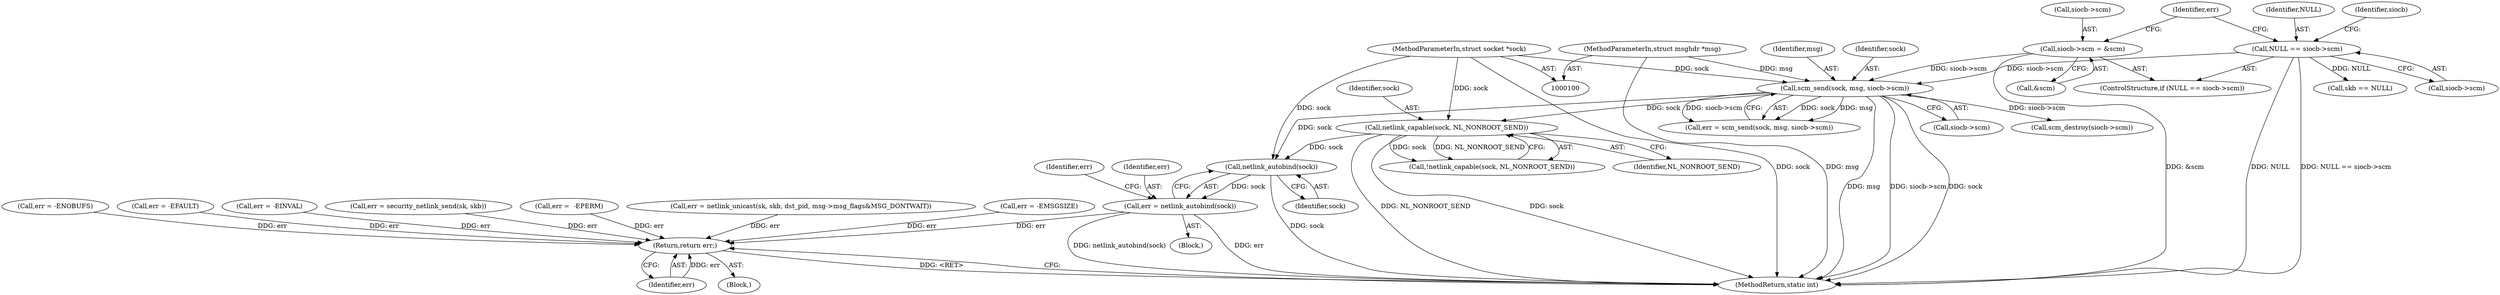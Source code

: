 digraph "0_linux_e0e3cea46d31d23dc40df0a49a7a2c04fe8edfea@pointer" {
"1000227" [label="(Call,netlink_autobind(sock))"];
"1000156" [label="(Call,scm_send(sock, msg, siocb->scm))"];
"1000102" [label="(MethodParameterIn,struct socket *sock)"];
"1000103" [label="(MethodParameterIn,struct msghdr *msg)"];
"1000148" [label="(Call,siocb->scm = &scm)"];
"1000143" [label="(Call,NULL == siocb->scm)"];
"1000203" [label="(Call,netlink_capable(sock, NL_NONROOT_SEND))"];
"1000225" [label="(Call,err = netlink_autobind(sock))"];
"1000342" [label="(Return,return err;)"];
"1000301" [label="(Call,err = security_netlink_send(sk, skb))"];
"1000195" [label="(Call,err =  -EPERM)"];
"1000204" [label="(Identifier,sock)"];
"1000342" [label="(Return,return err;)"];
"1000228" [label="(Identifier,sock)"];
"1000157" [label="(Identifier,sock)"];
"1000230" [label="(Identifier,err)"];
"1000343" [label="(Identifier,err)"];
"1000225" [label="(Call,err = netlink_autobind(sock))"];
"1000148" [label="(Call,siocb->scm = &scm)"];
"1000158" [label="(Identifier,msg)"];
"1000255" [label="(Call,skb == NULL)"];
"1000326" [label="(Call,err = netlink_unicast(sk, skb, dst_pid, msg->msg_flags&MSG_DONTWAIT))"];
"1000145" [label="(Call,siocb->scm)"];
"1000232" [label="(Call,err = -EMSGSIZE)"];
"1000103" [label="(MethodParameterIn,struct msghdr *msg)"];
"1000105" [label="(Block,)"];
"1000245" [label="(Call,err = -ENOBUFS)"];
"1000202" [label="(Call,!netlink_capable(sock, NL_NONROOT_SEND))"];
"1000205" [label="(Identifier,NL_NONROOT_SEND)"];
"1000150" [label="(Identifier,siocb)"];
"1000156" [label="(Call,scm_send(sock, msg, siocb->scm))"];
"1000284" [label="(Call,err = -EFAULT)"];
"1000102" [label="(MethodParameterIn,struct socket *sock)"];
"1000227" [label="(Call,netlink_autobind(sock))"];
"1000149" [label="(Call,siocb->scm)"];
"1000144" [label="(Identifier,NULL)"];
"1000142" [label="(ControlStructure,if (NULL == siocb->scm))"];
"1000159" [label="(Call,siocb->scm)"];
"1000226" [label="(Identifier,err)"];
"1000344" [label="(MethodReturn,static int)"];
"1000338" [label="(Call,scm_destroy(siocb->scm))"];
"1000154" [label="(Call,err = scm_send(sock, msg, siocb->scm))"];
"1000155" [label="(Identifier,err)"];
"1000224" [label="(Block,)"];
"1000203" [label="(Call,netlink_capable(sock, NL_NONROOT_SEND))"];
"1000152" [label="(Call,&scm)"];
"1000143" [label="(Call,NULL == siocb->scm)"];
"1000173" [label="(Call,err = -EINVAL)"];
"1000227" -> "1000225"  [label="AST: "];
"1000227" -> "1000228"  [label="CFG: "];
"1000228" -> "1000227"  [label="AST: "];
"1000225" -> "1000227"  [label="CFG: "];
"1000227" -> "1000344"  [label="DDG: sock"];
"1000227" -> "1000225"  [label="DDG: sock"];
"1000156" -> "1000227"  [label="DDG: sock"];
"1000203" -> "1000227"  [label="DDG: sock"];
"1000102" -> "1000227"  [label="DDG: sock"];
"1000156" -> "1000154"  [label="AST: "];
"1000156" -> "1000159"  [label="CFG: "];
"1000157" -> "1000156"  [label="AST: "];
"1000158" -> "1000156"  [label="AST: "];
"1000159" -> "1000156"  [label="AST: "];
"1000154" -> "1000156"  [label="CFG: "];
"1000156" -> "1000344"  [label="DDG: siocb->scm"];
"1000156" -> "1000344"  [label="DDG: sock"];
"1000156" -> "1000344"  [label="DDG: msg"];
"1000156" -> "1000154"  [label="DDG: sock"];
"1000156" -> "1000154"  [label="DDG: msg"];
"1000156" -> "1000154"  [label="DDG: siocb->scm"];
"1000102" -> "1000156"  [label="DDG: sock"];
"1000103" -> "1000156"  [label="DDG: msg"];
"1000148" -> "1000156"  [label="DDG: siocb->scm"];
"1000143" -> "1000156"  [label="DDG: siocb->scm"];
"1000156" -> "1000203"  [label="DDG: sock"];
"1000156" -> "1000338"  [label="DDG: siocb->scm"];
"1000102" -> "1000100"  [label="AST: "];
"1000102" -> "1000344"  [label="DDG: sock"];
"1000102" -> "1000203"  [label="DDG: sock"];
"1000103" -> "1000100"  [label="AST: "];
"1000103" -> "1000344"  [label="DDG: msg"];
"1000148" -> "1000142"  [label="AST: "];
"1000148" -> "1000152"  [label="CFG: "];
"1000149" -> "1000148"  [label="AST: "];
"1000152" -> "1000148"  [label="AST: "];
"1000155" -> "1000148"  [label="CFG: "];
"1000148" -> "1000344"  [label="DDG: &scm"];
"1000143" -> "1000142"  [label="AST: "];
"1000143" -> "1000145"  [label="CFG: "];
"1000144" -> "1000143"  [label="AST: "];
"1000145" -> "1000143"  [label="AST: "];
"1000150" -> "1000143"  [label="CFG: "];
"1000155" -> "1000143"  [label="CFG: "];
"1000143" -> "1000344"  [label="DDG: NULL"];
"1000143" -> "1000344"  [label="DDG: NULL == siocb->scm"];
"1000143" -> "1000255"  [label="DDG: NULL"];
"1000203" -> "1000202"  [label="AST: "];
"1000203" -> "1000205"  [label="CFG: "];
"1000204" -> "1000203"  [label="AST: "];
"1000205" -> "1000203"  [label="AST: "];
"1000202" -> "1000203"  [label="CFG: "];
"1000203" -> "1000344"  [label="DDG: NL_NONROOT_SEND"];
"1000203" -> "1000344"  [label="DDG: sock"];
"1000203" -> "1000202"  [label="DDG: sock"];
"1000203" -> "1000202"  [label="DDG: NL_NONROOT_SEND"];
"1000225" -> "1000224"  [label="AST: "];
"1000226" -> "1000225"  [label="AST: "];
"1000230" -> "1000225"  [label="CFG: "];
"1000225" -> "1000344"  [label="DDG: netlink_autobind(sock)"];
"1000225" -> "1000344"  [label="DDG: err"];
"1000225" -> "1000342"  [label="DDG: err"];
"1000342" -> "1000105"  [label="AST: "];
"1000342" -> "1000343"  [label="CFG: "];
"1000343" -> "1000342"  [label="AST: "];
"1000344" -> "1000342"  [label="CFG: "];
"1000342" -> "1000344"  [label="DDG: <RET>"];
"1000343" -> "1000342"  [label="DDG: err"];
"1000284" -> "1000342"  [label="DDG: err"];
"1000232" -> "1000342"  [label="DDG: err"];
"1000301" -> "1000342"  [label="DDG: err"];
"1000326" -> "1000342"  [label="DDG: err"];
"1000173" -> "1000342"  [label="DDG: err"];
"1000195" -> "1000342"  [label="DDG: err"];
"1000245" -> "1000342"  [label="DDG: err"];
}
